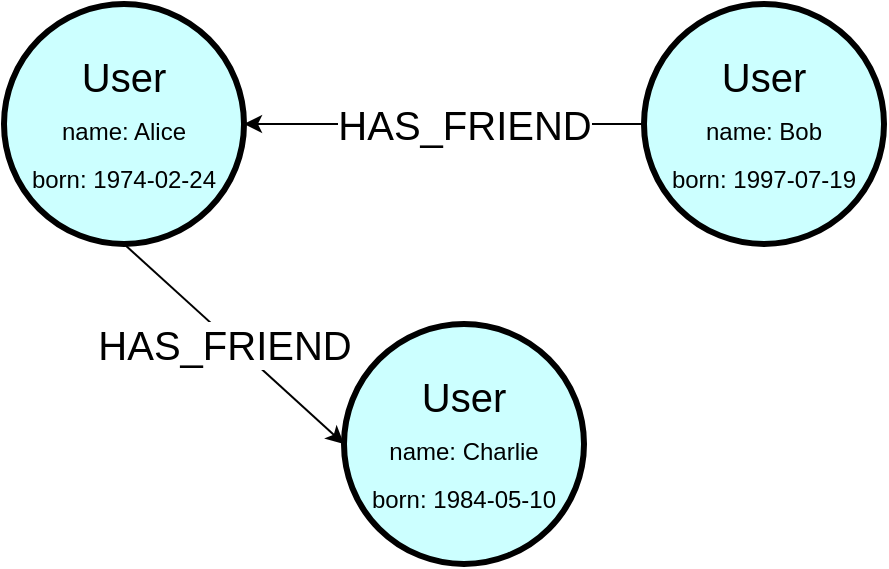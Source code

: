 <mxfile version="20.0.4" type="device"><diagram id="G0mbfGHCMsvT7J91Ya68" name="Page-1"><mxGraphModel dx="875" dy="501" grid="1" gridSize="10" guides="1" tooltips="1" connect="1" arrows="1" fold="1" page="1" pageScale="1" pageWidth="827" pageHeight="1169" math="0" shadow="0"><root><mxCell id="0"/><mxCell id="1" parent="0"/><mxCell id="a25Ut11iW2F6K2L5XBRA-5" value="User&lt;br&gt;&lt;span style=&quot;font-size: 12px;&quot;&gt;name: Bob&lt;br&gt;&lt;/span&gt;&lt;span style=&quot;font-size: 12px;&quot;&gt;born: 1997-07-19&lt;br&gt;&lt;/span&gt;" style="ellipse;whiteSpace=wrap;html=1;shadow=0;fontFamily=Helvetica;fontSize=20;align=center;strokeWidth=3;fillColor=#CCFFFF;strokeColor=#000000;gradientColor=none;" vertex="1" parent="1"><mxGeometry x="360" y="40" width="120" height="120" as="geometry"/></mxCell><mxCell id="a25Ut11iW2F6K2L5XBRA-6" value="&lt;font style=&quot;line-height: 0.7; font-size: 12px;&quot;&gt;&lt;font style=&quot;font-size: 20px;&quot;&gt;User&lt;/font&gt;&lt;br&gt;&lt;span style=&quot;&quot;&gt;name: Alice&lt;br&gt;&lt;/span&gt;born: 1974-02-24&lt;br&gt;&lt;/font&gt;" style="ellipse;whiteSpace=wrap;html=1;shadow=0;fontFamily=Helvetica;fontSize=20;align=center;strokeWidth=3;fillColor=#CCFFFF;" vertex="1" parent="1"><mxGeometry x="40" y="40" width="120" height="120" as="geometry"/></mxCell><mxCell id="a25Ut11iW2F6K2L5XBRA-7" value="" style="endArrow=classic;html=1;rounded=0;exitX=0;exitY=0.5;exitDx=0;exitDy=0;entryX=1;entryY=0.5;entryDx=0;entryDy=0;" edge="1" parent="1" source="a25Ut11iW2F6K2L5XBRA-5" target="a25Ut11iW2F6K2L5XBRA-6"><mxGeometry relative="1" as="geometry"><mxPoint x="341.0" y="90" as="sourcePoint"/><mxPoint x="141" y="90" as="targetPoint"/><Array as="points"><mxPoint x="210" y="100"/></Array></mxGeometry></mxCell><mxCell id="a25Ut11iW2F6K2L5XBRA-8" value="&lt;span style=&quot;font-size: 20px;&quot;&gt;HAS_FRIEND&lt;/span&gt;" style="edgeLabel;resizable=0;html=1;align=center;verticalAlign=middle;fillColor=#FFB570;fontSize=16;" connectable="0" vertex="1" parent="a25Ut11iW2F6K2L5XBRA-7"><mxGeometry relative="1" as="geometry"><mxPoint x="10" as="offset"/></mxGeometry></mxCell><mxCell id="a25Ut11iW2F6K2L5XBRA-9" value="&lt;font style=&quot;line-height: 0.7;&quot;&gt;&lt;font style=&quot;font-size: 20px;&quot;&gt;User&lt;/font&gt;&lt;br&gt;&lt;span style=&quot;font-size: 12px;&quot;&gt;name: Charlie&lt;br&gt;&lt;/span&gt;&lt;span style=&quot;font-size: 12px;&quot;&gt;born: 1984-05-10&lt;/span&gt;&lt;br&gt;&lt;/font&gt;" style="ellipse;whiteSpace=wrap;html=1;shadow=0;fontFamily=Helvetica;fontSize=20;align=center;strokeWidth=3;fillColor=#CCFFFF;" vertex="1" parent="1"><mxGeometry x="210" y="200" width="120" height="120" as="geometry"/></mxCell><mxCell id="a25Ut11iW2F6K2L5XBRA-10" value="" style="endArrow=classic;html=1;rounded=0;exitX=0.5;exitY=1;exitDx=0;exitDy=0;entryX=0;entryY=0.5;entryDx=0;entryDy=0;" edge="1" parent="1" source="a25Ut11iW2F6K2L5XBRA-6" target="a25Ut11iW2F6K2L5XBRA-9"><mxGeometry relative="1" as="geometry"><mxPoint x="351.0" y="100" as="sourcePoint"/><mxPoint x="151.0" y="100" as="targetPoint"/><Array as="points"/></mxGeometry></mxCell><mxCell id="a25Ut11iW2F6K2L5XBRA-11" value="&lt;font style=&quot;&quot;&gt;&lt;span style=&quot;font-size: 20px;&quot;&gt;HAS_FRIEND&lt;/span&gt;&lt;br&gt;&lt;/font&gt;" style="edgeLabel;resizable=0;html=1;align=center;verticalAlign=middle;fillColor=#FFB570;fontSize=16;direction=south;" connectable="0" vertex="1" parent="a25Ut11iW2F6K2L5XBRA-10"><mxGeometry relative="1" as="geometry"><mxPoint x="-5" as="offset"/></mxGeometry></mxCell></root></mxGraphModel></diagram></mxfile>